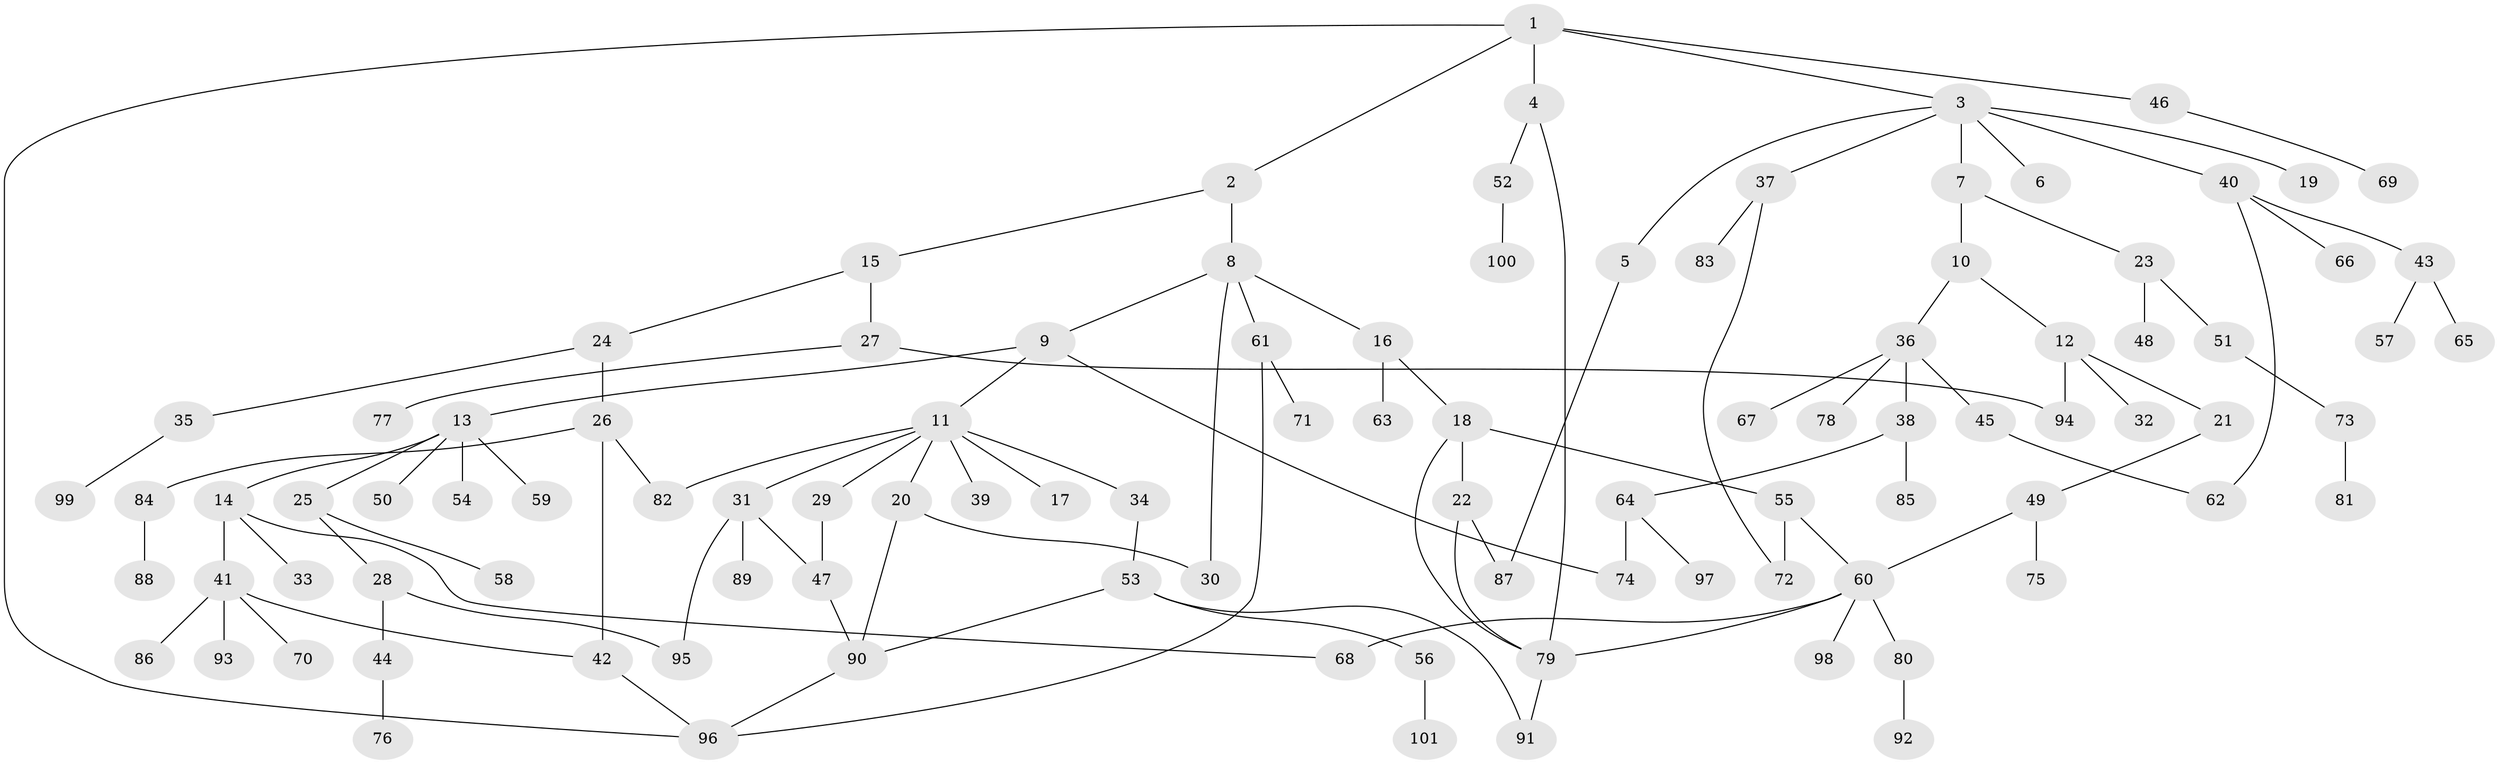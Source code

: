 // coarse degree distribution, {5: 0.08196721311475409, 3: 0.22950819672131148, 6: 0.03278688524590164, 2: 0.29508196721311475, 7: 0.01639344262295082, 1: 0.26229508196721313, 4: 0.08196721311475409}
// Generated by graph-tools (version 1.1) at 2025/49/03/04/25 22:49:00]
// undirected, 101 vertices, 121 edges
graph export_dot {
  node [color=gray90,style=filled];
  1;
  2;
  3;
  4;
  5;
  6;
  7;
  8;
  9;
  10;
  11;
  12;
  13;
  14;
  15;
  16;
  17;
  18;
  19;
  20;
  21;
  22;
  23;
  24;
  25;
  26;
  27;
  28;
  29;
  30;
  31;
  32;
  33;
  34;
  35;
  36;
  37;
  38;
  39;
  40;
  41;
  42;
  43;
  44;
  45;
  46;
  47;
  48;
  49;
  50;
  51;
  52;
  53;
  54;
  55;
  56;
  57;
  58;
  59;
  60;
  61;
  62;
  63;
  64;
  65;
  66;
  67;
  68;
  69;
  70;
  71;
  72;
  73;
  74;
  75;
  76;
  77;
  78;
  79;
  80;
  81;
  82;
  83;
  84;
  85;
  86;
  87;
  88;
  89;
  90;
  91;
  92;
  93;
  94;
  95;
  96;
  97;
  98;
  99;
  100;
  101;
  1 -- 2;
  1 -- 3;
  1 -- 4;
  1 -- 46;
  1 -- 96;
  2 -- 8;
  2 -- 15;
  3 -- 5;
  3 -- 6;
  3 -- 7;
  3 -- 19;
  3 -- 37;
  3 -- 40;
  4 -- 52;
  4 -- 79;
  5 -- 87;
  7 -- 10;
  7 -- 23;
  8 -- 9;
  8 -- 16;
  8 -- 30;
  8 -- 61;
  9 -- 11;
  9 -- 13;
  9 -- 74;
  10 -- 12;
  10 -- 36;
  11 -- 17;
  11 -- 20;
  11 -- 29;
  11 -- 31;
  11 -- 34;
  11 -- 39;
  11 -- 82;
  12 -- 21;
  12 -- 32;
  12 -- 94;
  13 -- 14;
  13 -- 25;
  13 -- 50;
  13 -- 54;
  13 -- 59;
  14 -- 33;
  14 -- 41;
  14 -- 68;
  15 -- 24;
  15 -- 27;
  16 -- 18;
  16 -- 63;
  18 -- 22;
  18 -- 55;
  18 -- 79;
  20 -- 90;
  20 -- 30;
  21 -- 49;
  22 -- 87;
  22 -- 79;
  23 -- 48;
  23 -- 51;
  24 -- 26;
  24 -- 35;
  25 -- 28;
  25 -- 58;
  26 -- 42;
  26 -- 82;
  26 -- 84;
  27 -- 77;
  27 -- 94;
  28 -- 44;
  28 -- 95;
  29 -- 47;
  31 -- 47;
  31 -- 89;
  31 -- 95;
  34 -- 53;
  35 -- 99;
  36 -- 38;
  36 -- 45;
  36 -- 67;
  36 -- 78;
  37 -- 72;
  37 -- 83;
  38 -- 64;
  38 -- 85;
  40 -- 43;
  40 -- 62;
  40 -- 66;
  41 -- 70;
  41 -- 86;
  41 -- 93;
  41 -- 42;
  42 -- 96;
  43 -- 57;
  43 -- 65;
  44 -- 76;
  45 -- 62;
  46 -- 69;
  47 -- 90;
  49 -- 75;
  49 -- 60;
  51 -- 73;
  52 -- 100;
  53 -- 56;
  53 -- 91;
  53 -- 90;
  55 -- 60;
  55 -- 72;
  56 -- 101;
  60 -- 68;
  60 -- 80;
  60 -- 98;
  60 -- 79;
  61 -- 71;
  61 -- 96;
  64 -- 74;
  64 -- 97;
  73 -- 81;
  79 -- 91;
  80 -- 92;
  84 -- 88;
  90 -- 96;
}
